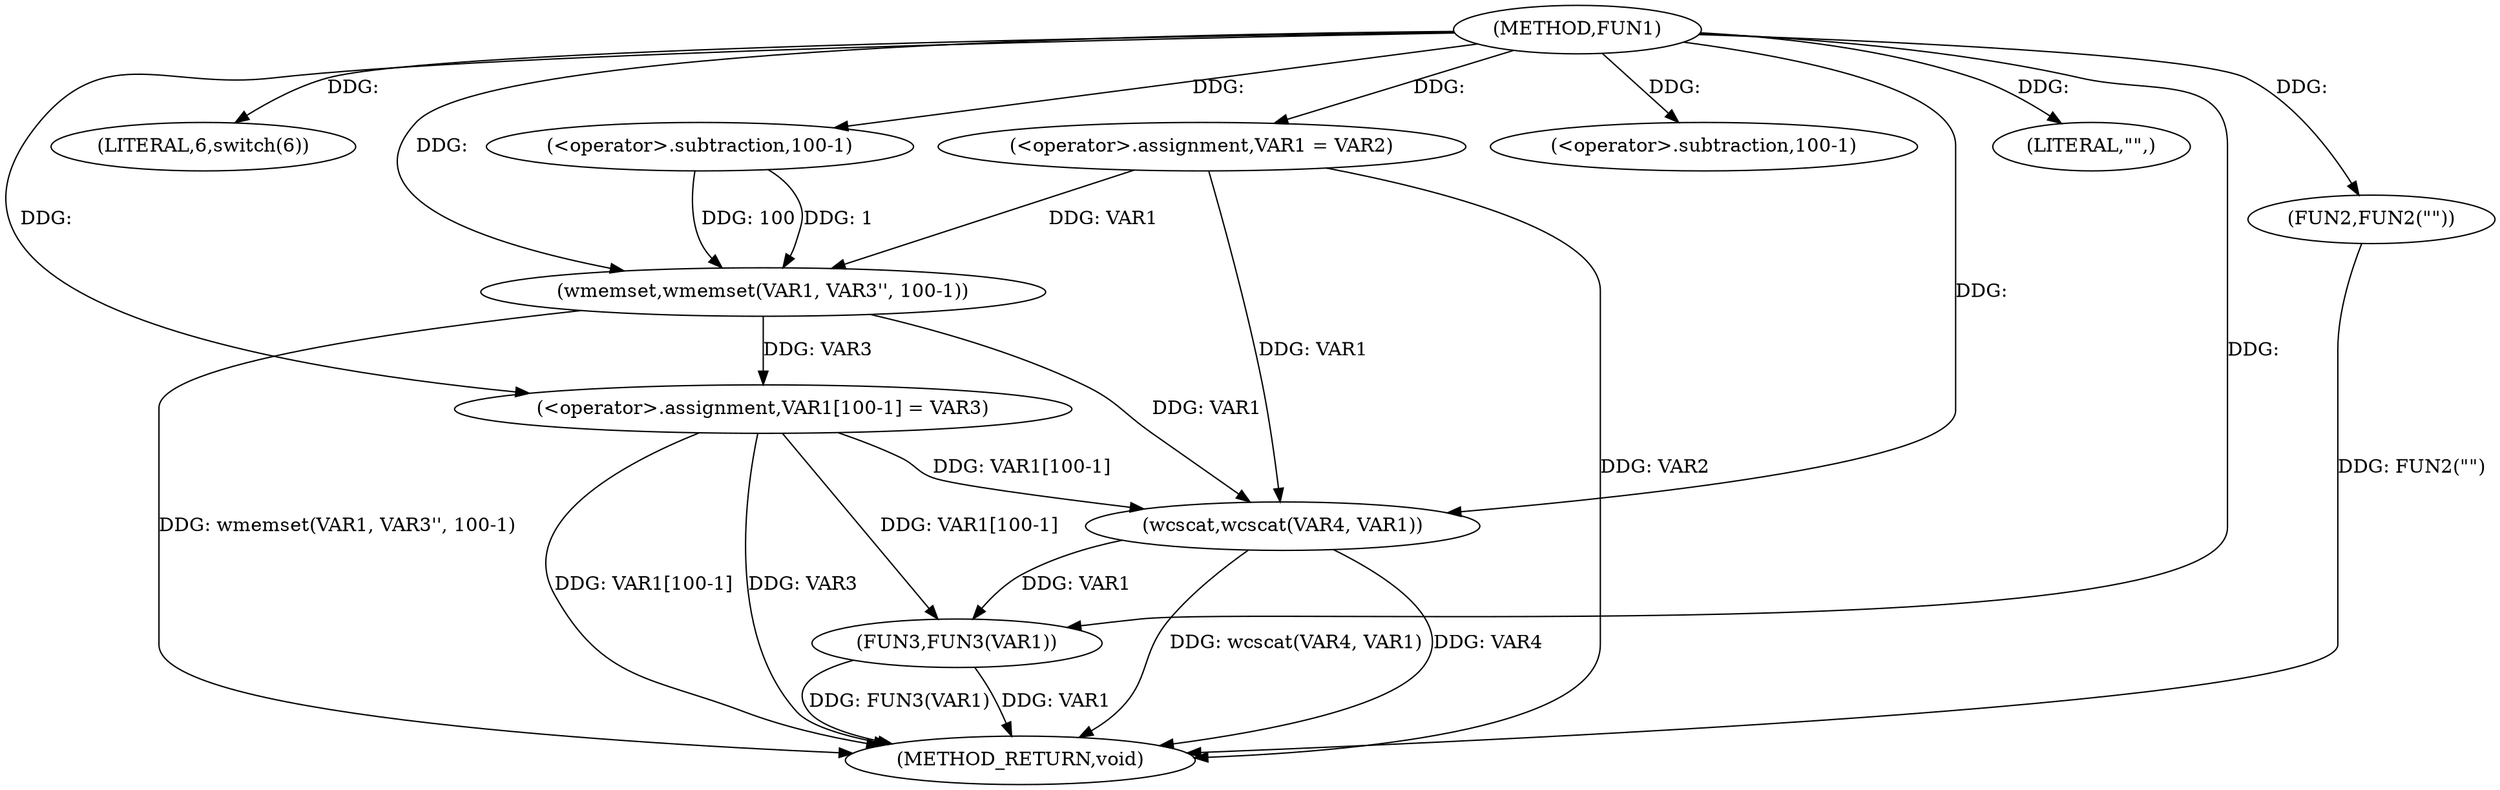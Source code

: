 digraph FUN1 {  
"1000100" [label = "(METHOD,FUN1)" ]
"1000136" [label = "(METHOD_RETURN,void)" ]
"1000104" [label = "(<operator>.assignment,VAR1 = VAR2)" ]
"1000108" [label = "(LITERAL,6,switch(6))" ]
"1000111" [label = "(wmemset,wmemset(VAR1, VAR3'', 100-1))" ]
"1000114" [label = "(<operator>.subtraction,100-1)" ]
"1000117" [label = "(<operator>.assignment,VAR1[100-1] = VAR3)" ]
"1000120" [label = "(<operator>.subtraction,100-1)" ]
"1000126" [label = "(FUN2,FUN2(\"\"))" ]
"1000130" [label = "(LITERAL,\"\",)" ]
"1000131" [label = "(wcscat,wcscat(VAR4, VAR1))" ]
"1000134" [label = "(FUN3,FUN3(VAR1))" ]
  "1000126" -> "1000136"  [ label = "DDG: FUN2(\"\")"] 
  "1000134" -> "1000136"  [ label = "DDG: FUN3(VAR1)"] 
  "1000117" -> "1000136"  [ label = "DDG: VAR1[100-1]"] 
  "1000111" -> "1000136"  [ label = "DDG: wmemset(VAR1, VAR3'', 100-1)"] 
  "1000104" -> "1000136"  [ label = "DDG: VAR2"] 
  "1000131" -> "1000136"  [ label = "DDG: wcscat(VAR4, VAR1)"] 
  "1000117" -> "1000136"  [ label = "DDG: VAR3"] 
  "1000131" -> "1000136"  [ label = "DDG: VAR4"] 
  "1000134" -> "1000136"  [ label = "DDG: VAR1"] 
  "1000100" -> "1000104"  [ label = "DDG: "] 
  "1000100" -> "1000108"  [ label = "DDG: "] 
  "1000104" -> "1000111"  [ label = "DDG: VAR1"] 
  "1000100" -> "1000111"  [ label = "DDG: "] 
  "1000114" -> "1000111"  [ label = "DDG: 100"] 
  "1000114" -> "1000111"  [ label = "DDG: 1"] 
  "1000100" -> "1000114"  [ label = "DDG: "] 
  "1000111" -> "1000117"  [ label = "DDG: VAR3"] 
  "1000100" -> "1000117"  [ label = "DDG: "] 
  "1000100" -> "1000120"  [ label = "DDG: "] 
  "1000100" -> "1000126"  [ label = "DDG: "] 
  "1000100" -> "1000130"  [ label = "DDG: "] 
  "1000100" -> "1000131"  [ label = "DDG: "] 
  "1000104" -> "1000131"  [ label = "DDG: VAR1"] 
  "1000117" -> "1000131"  [ label = "DDG: VAR1[100-1]"] 
  "1000111" -> "1000131"  [ label = "DDG: VAR1"] 
  "1000117" -> "1000134"  [ label = "DDG: VAR1[100-1]"] 
  "1000131" -> "1000134"  [ label = "DDG: VAR1"] 
  "1000100" -> "1000134"  [ label = "DDG: "] 
}
